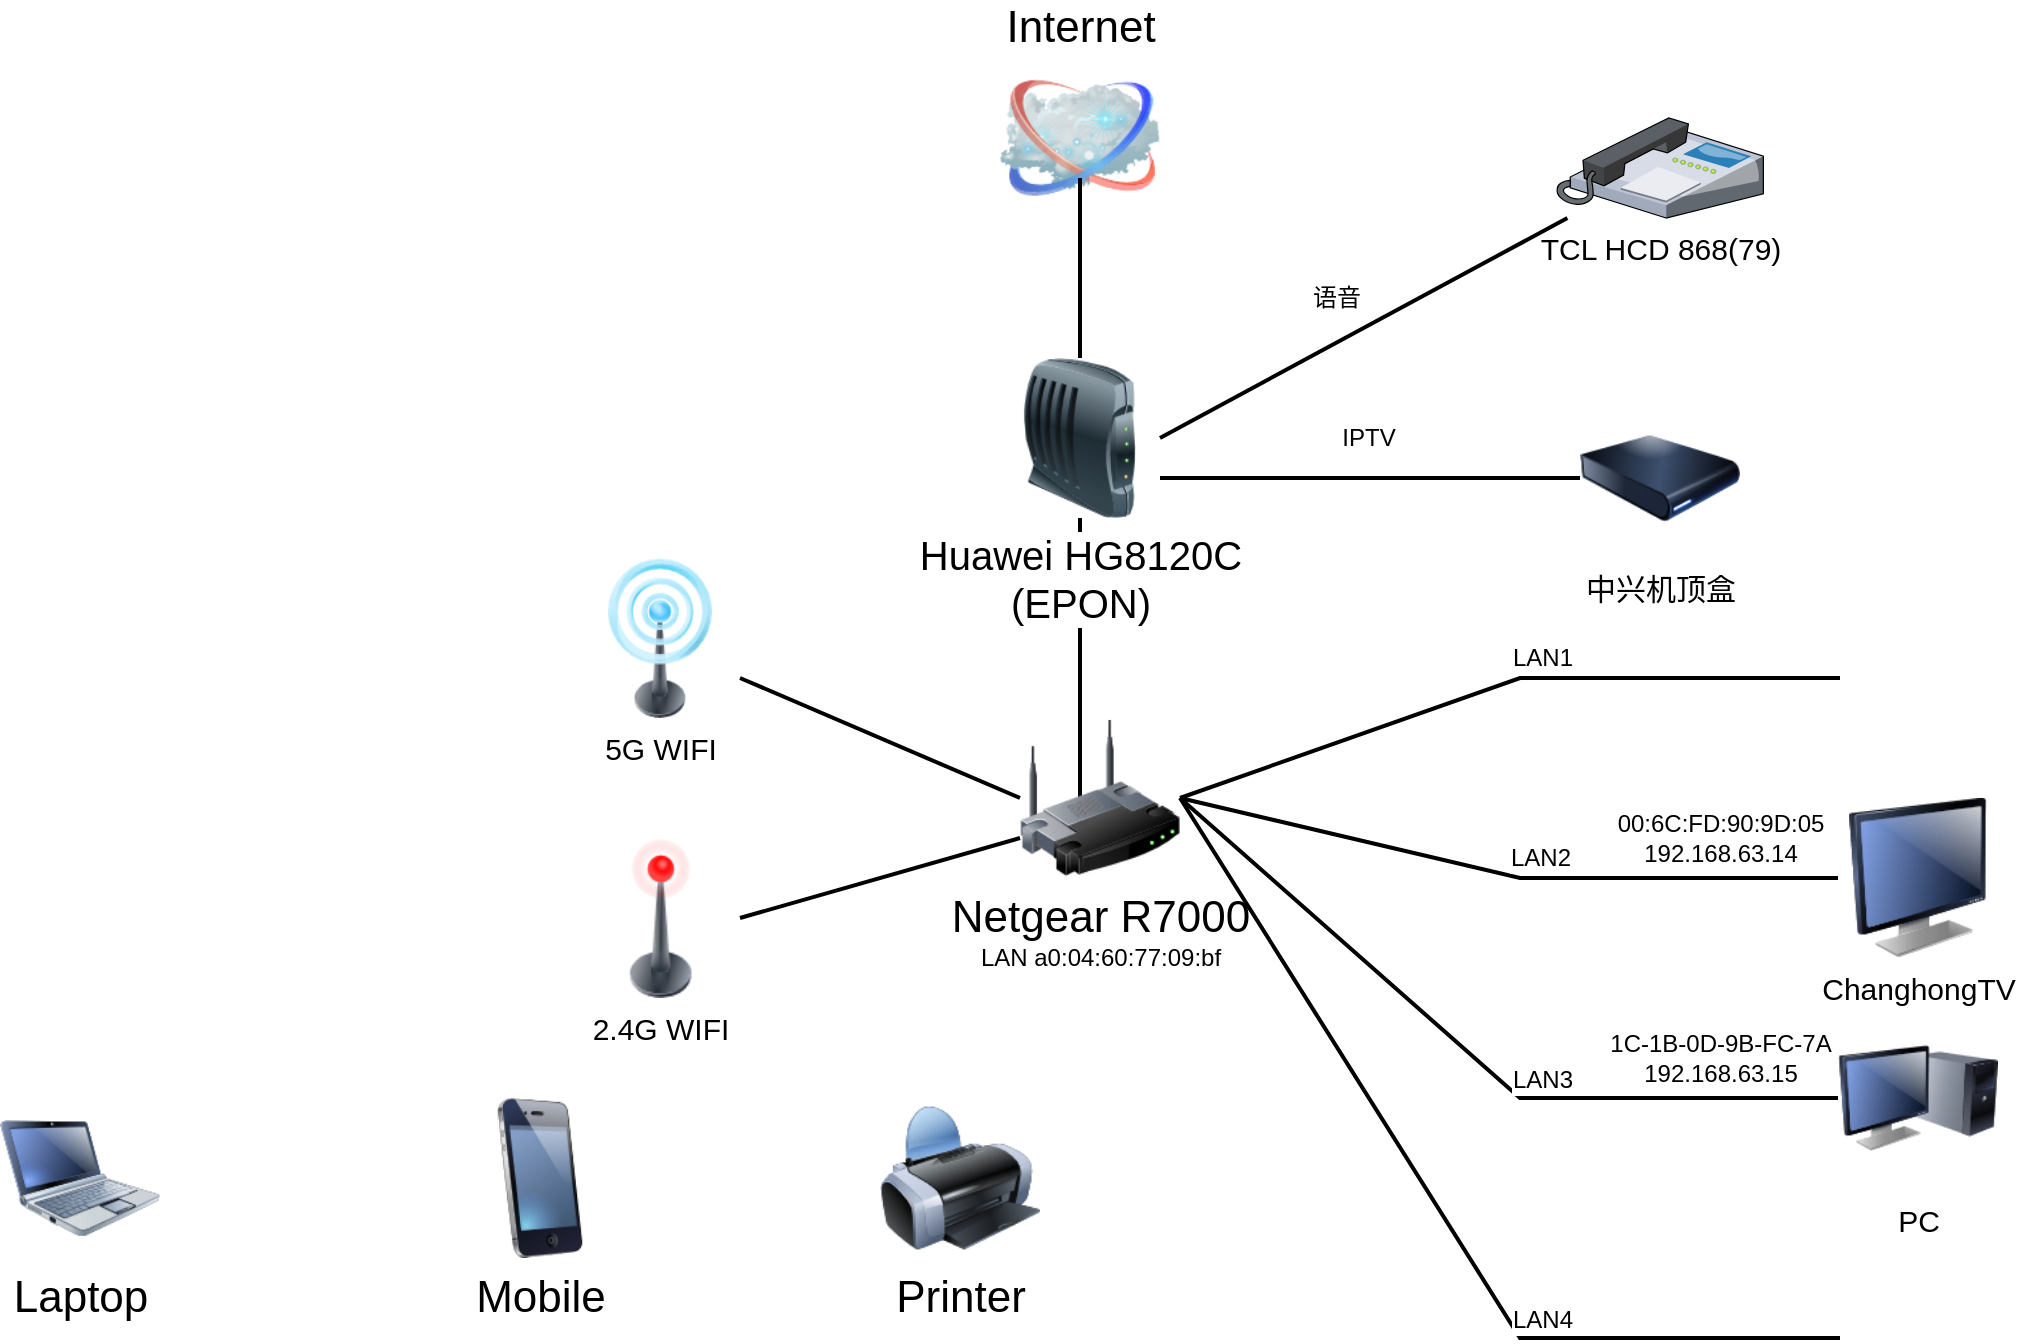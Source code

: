 <mxfile version="12.6.7" type="github">
  <diagram name="Page-1" id="55a83fd1-7818-8e21-69c5-c3457e3827bb">
    <mxGraphModel dx="1422" dy="769" grid="1" gridSize="10" guides="1" tooltips="1" connect="1" arrows="1" fold="1" page="1" pageScale="1" pageWidth="1100" pageHeight="850" background="#ffffff" math="0" shadow="0">
      <root>
        <mxCell id="0"/>
        <mxCell id="1" parent="0"/>
        <mxCell id="69ecfefc5c41e42c-18" style="edgeStyle=none;rounded=0;html=1;labelBackgroundColor=none;endArrow=none;strokeWidth=2;fontFamily=Verdana;fontSize=22;entryX=0.5;entryY=1;entryDx=0;entryDy=0;exitX=0.375;exitY=0.875;exitDx=0;exitDy=0;exitPerimeter=0;" parent="1" source="69ecfefc5c41e42c-1" target="wjrlhwrrh1HM8yH2VJJO-1" edge="1">
          <mxGeometry relative="1" as="geometry">
            <mxPoint x="628" y="420" as="sourcePoint"/>
            <mxPoint x="650" y="380" as="targetPoint"/>
          </mxGeometry>
        </mxCell>
        <mxCell id="wjrlhwrrh1HM8yH2VJJO-20" value="LAN a0:04:60:77:09:bf" style="text;html=1;align=center;verticalAlign=middle;resizable=0;points=[];labelBackgroundColor=#ffffff;" vertex="1" connectable="0" parent="69ecfefc5c41e42c-18">
          <mxGeometry x="-0.106" y="2" relative="1" as="geometry">
            <mxPoint x="12" y="126" as="offset"/>
          </mxGeometry>
        </mxCell>
        <mxCell id="69ecfefc5c41e42c-1" value="&lt;div&gt;Netgear R7000&lt;/div&gt;" style="image;html=1;labelBackgroundColor=#ffffff;image=img/lib/clip_art/networking/Wireless_Router_128x128.png;rounded=1;shadow=0;comic=0;strokeWidth=2;fontSize=22" parent="1" vertex="1">
          <mxGeometry x="590" y="380" width="80" height="80" as="geometry"/>
        </mxCell>
        <mxCell id="69ecfefc5c41e42c-2" value="Internet" style="image;html=1;labelBackgroundColor=#ffffff;image=img/lib/clip_art/networking/Cloud_128x128.png;rounded=1;shadow=0;comic=0;strokeWidth=2;fontSize=22;labelPosition=center;verticalLabelPosition=top;align=center;verticalAlign=bottom;" parent="1" vertex="1">
          <mxGeometry x="580" y="50" width="80" height="80" as="geometry"/>
        </mxCell>
        <mxCell id="69ecfefc5c41e42c-19" style="edgeStyle=none;rounded=0;html=1;labelBackgroundColor=none;endArrow=none;strokeWidth=2;fontFamily=Verdana;fontSize=22;entryX=0.5;entryY=0.75;entryDx=0;entryDy=0;entryPerimeter=0;exitX=0.5;exitY=0;exitDx=0;exitDy=0;" parent="1" source="wjrlhwrrh1HM8yH2VJJO-1" target="69ecfefc5c41e42c-2" edge="1">
          <mxGeometry relative="1" as="geometry">
            <mxPoint x="390" y="260" as="sourcePoint"/>
            <mxPoint x="350" y="180" as="targetPoint"/>
          </mxGeometry>
        </mxCell>
        <mxCell id="69ecfefc5c41e42c-5" value="&lt;font style=&quot;font-size: 15px&quot;&gt;PC&lt;/font&gt;" style="image;html=1;labelBackgroundColor=#ffffff;image=img/lib/clip_art/computers/Monitor_Tower_128x128.png;rounded=1;shadow=0;comic=0;strokeWidth=2;fontSize=22" parent="1" vertex="1">
          <mxGeometry x="999" y="530" width="80" height="80" as="geometry"/>
        </mxCell>
        <mxCell id="69ecfefc5c41e42c-6" value="Printer" style="image;html=1;labelBackgroundColor=#ffffff;image=img/lib/clip_art/computers/Printer_128x128.png;rounded=1;shadow=0;comic=0;strokeWidth=2;fontSize=22" parent="1" vertex="1">
          <mxGeometry x="520" y="570" width="80" height="80" as="geometry"/>
        </mxCell>
        <mxCell id="69ecfefc5c41e42c-8" value="Mobile" style="image;html=1;labelBackgroundColor=#ffffff;image=img/lib/clip_art/telecommunication/iPhone_128x128.png;rounded=1;shadow=0;comic=0;strokeWidth=2;fontSize=22" parent="1" vertex="1">
          <mxGeometry x="310" y="570" width="80" height="80" as="geometry"/>
        </mxCell>
        <mxCell id="69ecfefc5c41e42c-9" value="Laptop" style="image;html=1;labelBackgroundColor=#ffffff;image=img/lib/clip_art/computers/Netbook_128x128.png;rounded=1;shadow=0;comic=0;strokeColor=#000000;strokeWidth=2;fillColor=#FFFFFF;fontSize=22;fontColor=#000000;" parent="1" vertex="1">
          <mxGeometry x="80" y="570" width="80" height="80" as="geometry"/>
        </mxCell>
        <mxCell id="wjrlhwrrh1HM8yH2VJJO-1" value="&lt;div style=&quot;font-size: 20px&quot;&gt;&lt;font style=&quot;font-size: 20px&quot;&gt;Huawei &lt;span style=&quot;font-size: 20px ; font-family: &amp;#34;microsoft yahei&amp;#34; , , &amp;#34;pingfang sc&amp;#34; , &amp;#34;noto sans cjk sc&amp;#34; , sans-serif , &amp;#34;sf pro&amp;#34; , &amp;#34;roboto&amp;#34; , &amp;#34;droid sans&amp;#34; , &amp;#34;helvetica&amp;#34; , &amp;#34;tahoma&amp;#34; , &amp;#34;arial&amp;#34; , &amp;#34;hiragino sans gb&amp;#34; , &amp;#34;heiti sc&amp;#34; ; font-weight: 400 ; font-style: normal ; color: black ; background: transparent none repeat scroll 0% 0% ; letter-spacing: 0pt ; vertical-align: baseline ; white-space: pre&quot;&gt;HG8120C&lt;/span&gt;&lt;/font&gt;&lt;/div&gt;&lt;div&gt;&lt;font size=&quot;1&quot;&gt;&lt;span style=&quot;font-size: 20px ; font-family: &amp;#34;microsoft yahei&amp;#34; , , &amp;#34;pingfang sc&amp;#34; , &amp;#34;noto sans cjk sc&amp;#34; , sans-serif , &amp;#34;sf pro&amp;#34; , &amp;#34;roboto&amp;#34; , &amp;#34;droid sans&amp;#34; , &amp;#34;helvetica&amp;#34; , &amp;#34;tahoma&amp;#34; , &amp;#34;arial&amp;#34; , &amp;#34;hiragino sans gb&amp;#34; , &amp;#34;heiti sc&amp;#34; ; font-weight: 400 ; font-style: normal ; color: black ; background: transparent none repeat scroll 0% 0% ; letter-spacing: 0pt ; vertical-align: baseline ; white-space: pre&quot;&gt;(&lt;/span&gt;&lt;/font&gt;&lt;font size=&quot;1&quot;&gt;&lt;span style=&quot;font-size: 20px ; font-family: &amp;#34;microsoft yahei&amp;#34; , , &amp;#34;pingfang sc&amp;#34; , &amp;#34;noto sans cjk sc&amp;#34; , sans-serif , &amp;#34;sf pro&amp;#34; , &amp;#34;roboto&amp;#34; , &amp;#34;droid sans&amp;#34; , &amp;#34;helvetica&amp;#34; , &amp;#34;tahoma&amp;#34; , &amp;#34;arial&amp;#34; , &amp;#34;hiragino sans gb&amp;#34; , &amp;#34;heiti sc&amp;#34; ; font-weight: 400 ; font-style: normal ; color: black ; background: transparent none repeat scroll 0% 0% ; letter-spacing: 0pt ; vertical-align: baseline ; white-space: pre&quot;&gt;&lt;font style=&quot;font-size: 20px&quot;&gt;EPON&lt;/font&gt;)&lt;/span&gt;&lt;/font&gt;&lt;/div&gt;" style="image;html=1;labelBackgroundColor=#ffffff;image=img/lib/clip_art/networking/Modem_128x128.png" vertex="1" parent="1">
          <mxGeometry x="580" y="200" width="80" height="80" as="geometry"/>
        </mxCell>
        <mxCell id="wjrlhwrrh1HM8yH2VJJO-12" value="&lt;font style=&quot;font-size: 15px&quot;&gt;TCL HCD 868(79)&lt;/font&gt;" style="verticalLabelPosition=bottom;aspect=fixed;html=1;verticalAlign=top;strokeColor=none;align=center;outlineConnect=0;shape=mxgraph.citrix.ip_phone;" vertex="1" parent="1">
          <mxGeometry x="858.31" y="80" width="103.38" height="50" as="geometry"/>
        </mxCell>
        <mxCell id="wjrlhwrrh1HM8yH2VJJO-14" style="edgeStyle=none;rounded=0;html=1;labelBackgroundColor=none;endArrow=none;strokeWidth=2;fontFamily=Verdana;fontSize=22;entryX=1;entryY=0.5;entryDx=0;entryDy=0;" edge="1" parent="1" source="wjrlhwrrh1HM8yH2VJJO-12" target="wjrlhwrrh1HM8yH2VJJO-1">
          <mxGeometry relative="1" as="geometry">
            <mxPoint x="630" y="210" as="sourcePoint"/>
            <mxPoint x="630" y="120" as="targetPoint"/>
          </mxGeometry>
        </mxCell>
        <mxCell id="wjrlhwrrh1HM8yH2VJJO-38" value="&lt;div&gt;语音&lt;/div&gt;" style="text;html=1;align=center;verticalAlign=middle;resizable=0;points=[];labelBackgroundColor=#ffffff;" vertex="1" connectable="0" parent="wjrlhwrrh1HM8yH2VJJO-14">
          <mxGeometry x="0.13" y="-1" relative="1" as="geometry">
            <mxPoint y="-21.36" as="offset"/>
          </mxGeometry>
        </mxCell>
        <mxCell id="wjrlhwrrh1HM8yH2VJJO-15" value="&lt;font style=&quot;font-size: 15px&quot;&gt;ChanghongTV&lt;/font&gt;" style="image;html=1;labelBackgroundColor=#ffffff;image=img/lib/clip_art/computers/Monitor_128x128.png" vertex="1" parent="1">
          <mxGeometry x="999" y="420" width="80" height="80" as="geometry"/>
        </mxCell>
        <mxCell id="wjrlhwrrh1HM8yH2VJJO-16" style="edgeStyle=none;rounded=0;html=1;labelBackgroundColor=none;endArrow=none;strokeWidth=2;fontFamily=Verdana;fontSize=22;entryX=1;entryY=0.5;entryDx=0;entryDy=0;" edge="1" parent="1" target="69ecfefc5c41e42c-1">
          <mxGeometry relative="1" as="geometry">
            <mxPoint x="1000" y="360" as="sourcePoint"/>
            <mxPoint x="720" y="440" as="targetPoint"/>
            <Array as="points">
              <mxPoint x="840" y="360"/>
            </Array>
          </mxGeometry>
        </mxCell>
        <mxCell id="wjrlhwrrh1HM8yH2VJJO-35" value="LAN1" style="text;html=1;align=center;verticalAlign=middle;resizable=0;points=[];labelBackgroundColor=#ffffff;" vertex="1" connectable="0" parent="wjrlhwrrh1HM8yH2VJJO-16">
          <mxGeometry x="0.15" y="1" relative="1" as="geometry">
            <mxPoint x="43.61" y="-22.92" as="offset"/>
          </mxGeometry>
        </mxCell>
        <mxCell id="wjrlhwrrh1HM8yH2VJJO-23" style="edgeStyle=none;rounded=0;html=1;labelBackgroundColor=none;endArrow=none;strokeWidth=2;fontFamily=Verdana;fontSize=22;entryX=1;entryY=0.5;entryDx=0;entryDy=0;exitX=0;exitY=0.5;exitDx=0;exitDy=0;" edge="1" parent="1" source="69ecfefc5c41e42c-5" target="69ecfefc5c41e42c-1">
          <mxGeometry relative="1" as="geometry">
            <mxPoint x="921.69" y="439" as="sourcePoint"/>
            <mxPoint x="700" y="439" as="targetPoint"/>
            <Array as="points">
              <mxPoint x="840" y="570"/>
            </Array>
          </mxGeometry>
        </mxCell>
        <mxCell id="wjrlhwrrh1HM8yH2VJJO-24" value="LAN3" style="text;html=1;align=center;verticalAlign=middle;resizable=0;points=[];labelBackgroundColor=#ffffff;" vertex="1" connectable="0" parent="wjrlhwrrh1HM8yH2VJJO-23">
          <mxGeometry x="-0.142" y="-2" relative="1" as="geometry">
            <mxPoint x="13.93" y="-3.87" as="offset"/>
          </mxGeometry>
        </mxCell>
        <mxCell id="wjrlhwrrh1HM8yH2VJJO-25" value="&lt;div&gt;1C-1B-0D-9B-FC-7A&lt;/div&gt;&lt;div&gt;192.168.63.15&lt;br&gt;&lt;/div&gt;" style="text;html=1;align=center;verticalAlign=middle;resizable=0;points=[];labelBackgroundColor=#ffffff;" vertex="1" connectable="0" parent="wjrlhwrrh1HM8yH2VJJO-23">
          <mxGeometry x="-0.648" y="2" relative="1" as="geometry">
            <mxPoint x="9" y="-22" as="offset"/>
          </mxGeometry>
        </mxCell>
        <mxCell id="wjrlhwrrh1HM8yH2VJJO-26" style="edgeStyle=none;rounded=0;html=1;labelBackgroundColor=none;endArrow=none;strokeWidth=2;fontFamily=Verdana;fontSize=22;entryX=1;entryY=0.5;entryDx=0;entryDy=0;exitX=0;exitY=0.5;exitDx=0;exitDy=0;" edge="1" parent="1" source="wjrlhwrrh1HM8yH2VJJO-15" target="69ecfefc5c41e42c-1">
          <mxGeometry relative="1" as="geometry">
            <mxPoint x="920" y="530" as="sourcePoint"/>
            <mxPoint x="730" y="440" as="targetPoint"/>
            <Array as="points">
              <mxPoint x="840" y="460"/>
            </Array>
          </mxGeometry>
        </mxCell>
        <mxCell id="wjrlhwrrh1HM8yH2VJJO-27" value="LAN2" style="text;html=1;align=center;verticalAlign=middle;resizable=0;points=[];labelBackgroundColor=#ffffff;" vertex="1" connectable="0" parent="wjrlhwrrh1HM8yH2VJJO-26">
          <mxGeometry x="-0.142" y="-2" relative="1" as="geometry">
            <mxPoint x="-6" y="-8" as="offset"/>
          </mxGeometry>
        </mxCell>
        <mxCell id="wjrlhwrrh1HM8yH2VJJO-28" value="&lt;div&gt;00:6C:FD:90:9D:05&lt;/div&gt;&lt;div&gt;192.168.63.14&lt;br&gt;&lt;/div&gt;" style="text;html=1;align=center;verticalAlign=middle;resizable=0;points=[];labelBackgroundColor=#ffffff;" vertex="1" connectable="0" parent="wjrlhwrrh1HM8yH2VJJO-26">
          <mxGeometry x="-0.648" y="2" relative="1" as="geometry">
            <mxPoint x="-1" y="-22" as="offset"/>
          </mxGeometry>
        </mxCell>
        <mxCell id="wjrlhwrrh1HM8yH2VJJO-31" style="edgeStyle=none;rounded=0;html=1;labelBackgroundColor=none;endArrow=none;strokeWidth=2;fontFamily=Verdana;fontSize=22;entryX=1;entryY=0.5;entryDx=0;entryDy=0;" edge="1" parent="1" target="69ecfefc5c41e42c-1">
          <mxGeometry relative="1" as="geometry">
            <mxPoint x="1000" y="690" as="sourcePoint"/>
            <mxPoint x="680" y="450" as="targetPoint"/>
            <Array as="points">
              <mxPoint x="840" y="690"/>
            </Array>
          </mxGeometry>
        </mxCell>
        <mxCell id="wjrlhwrrh1HM8yH2VJJO-32" value="LAN4" style="text;html=1;align=center;verticalAlign=middle;resizable=0;points=[];labelBackgroundColor=#ffffff;" vertex="1" connectable="0" parent="wjrlhwrrh1HM8yH2VJJO-31">
          <mxGeometry x="-0.142" y="-2" relative="1" as="geometry">
            <mxPoint x="32.82" y="29.99" as="offset"/>
          </mxGeometry>
        </mxCell>
        <mxCell id="wjrlhwrrh1HM8yH2VJJO-34" style="edgeStyle=none;rounded=0;html=1;labelBackgroundColor=none;endArrow=none;strokeWidth=2;fontFamily=Verdana;fontSize=22;entryX=1;entryY=0.75;entryDx=0;entryDy=0;exitX=0;exitY=0.5;exitDx=0;exitDy=0;" edge="1" parent="1" source="wjrlhwrrh1HM8yH2VJJO-36" target="wjrlhwrrh1HM8yH2VJJO-1">
          <mxGeometry relative="1" as="geometry">
            <mxPoint x="860" y="260" as="sourcePoint"/>
            <mxPoint x="680" y="450" as="targetPoint"/>
          </mxGeometry>
        </mxCell>
        <mxCell id="wjrlhwrrh1HM8yH2VJJO-37" value="IPTV" style="text;html=1;align=center;verticalAlign=middle;resizable=0;points=[];labelBackgroundColor=#ffffff;" vertex="1" connectable="0" parent="wjrlhwrrh1HM8yH2VJJO-34">
          <mxGeometry x="0.17" y="1" relative="1" as="geometry">
            <mxPoint x="17" y="-21" as="offset"/>
          </mxGeometry>
        </mxCell>
        <mxCell id="wjrlhwrrh1HM8yH2VJJO-36" value="&lt;font style=&quot;font-size: 15px&quot;&gt;中兴机顶盒&lt;/font&gt;" style="image;html=1;labelBackgroundColor=#ffffff;image=img/lib/clip_art/computers/Harddrive_128x128.png" vertex="1" parent="1">
          <mxGeometry x="870" y="220" width="80" height="80" as="geometry"/>
        </mxCell>
        <mxCell id="wjrlhwrrh1HM8yH2VJJO-40" value="&lt;font style=&quot;font-size: 15px&quot;&gt;5G WIFI&lt;/font&gt;" style="image;html=1;labelBackgroundColor=#ffffff;image=img/lib/clip_art/telecommunication/Signal_tower_on_128x128.png" vertex="1" parent="1">
          <mxGeometry x="370" y="300" width="80" height="80" as="geometry"/>
        </mxCell>
        <mxCell id="wjrlhwrrh1HM8yH2VJJO-41" style="edgeStyle=none;rounded=0;html=1;labelBackgroundColor=none;endArrow=none;strokeWidth=2;fontFamily=Verdana;fontSize=22;entryX=1;entryY=0.75;entryDx=0;entryDy=0;exitX=0;exitY=0.5;exitDx=0;exitDy=0;" edge="1" parent="1" source="69ecfefc5c41e42c-1" target="wjrlhwrrh1HM8yH2VJJO-40">
          <mxGeometry relative="1" as="geometry">
            <mxPoint x="880" y="270" as="sourcePoint"/>
            <mxPoint x="670" y="270" as="targetPoint"/>
          </mxGeometry>
        </mxCell>
        <mxCell id="wjrlhwrrh1HM8yH2VJJO-44" value="&lt;font style=&quot;font-size: 15px&quot;&gt;2.4G WIFI&lt;/font&gt;" style="image;html=1;labelBackgroundColor=#ffffff;image=img/lib/clip_art/telecommunication/Signal_tower_off_128x128.png" vertex="1" parent="1">
          <mxGeometry x="370" y="440" width="80" height="80" as="geometry"/>
        </mxCell>
        <mxCell id="wjrlhwrrh1HM8yH2VJJO-45" style="edgeStyle=none;rounded=0;html=1;labelBackgroundColor=none;endArrow=none;strokeWidth=2;fontFamily=Verdana;fontSize=22;entryX=1;entryY=0.5;entryDx=0;entryDy=0;exitX=0;exitY=0.75;exitDx=0;exitDy=0;" edge="1" parent="1" source="69ecfefc5c41e42c-1" target="wjrlhwrrh1HM8yH2VJJO-44">
          <mxGeometry relative="1" as="geometry">
            <mxPoint x="580" y="440" as="sourcePoint"/>
            <mxPoint x="460" y="370" as="targetPoint"/>
          </mxGeometry>
        </mxCell>
      </root>
    </mxGraphModel>
  </diagram>
</mxfile>
